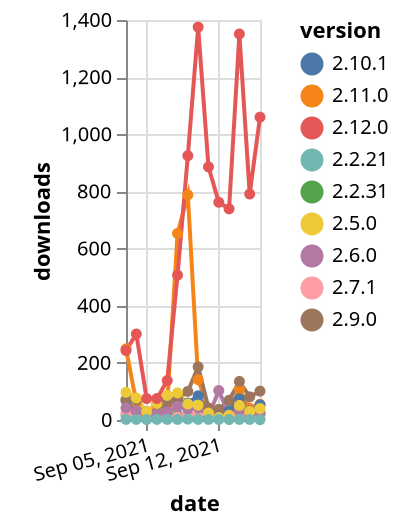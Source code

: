 {"$schema": "https://vega.github.io/schema/vega-lite/v5.json", "description": "A simple bar chart with embedded data.", "data": {"values": [{"date": "2021-09-03", "total": 25070, "delta": 249, "version": "2.11.0"}, {"date": "2021-09-04", "total": 25132, "delta": 62, "version": "2.11.0"}, {"date": "2021-09-05", "total": 25150, "delta": 18, "version": "2.11.0"}, {"date": "2021-09-06", "total": 25182, "delta": 32, "version": "2.11.0"}, {"date": "2021-09-07", "total": 25238, "delta": 56, "version": "2.11.0"}, {"date": "2021-09-08", "total": 25891, "delta": 653, "version": "2.11.0"}, {"date": "2021-09-09", "total": 26679, "delta": 788, "version": "2.11.0"}, {"date": "2021-09-10", "total": 26820, "delta": 141, "version": "2.11.0"}, {"date": "2021-09-11", "total": 26859, "delta": 39, "version": "2.11.0"}, {"date": "2021-09-12", "total": 26875, "delta": 16, "version": "2.11.0"}, {"date": "2021-09-13", "total": 26903, "delta": 28, "version": "2.11.0"}, {"date": "2021-09-14", "total": 27012, "delta": 109, "version": "2.11.0"}, {"date": "2021-09-15", "total": 27053, "delta": 41, "version": "2.11.0"}, {"date": "2021-09-16", "total": 27108, "delta": 55, "version": "2.11.0"}, {"date": "2021-09-03", "total": 58524, "delta": 68, "version": "2.10.1"}, {"date": "2021-09-04", "total": 58547, "delta": 23, "version": "2.10.1"}, {"date": "2021-09-05", "total": 58569, "delta": 22, "version": "2.10.1"}, {"date": "2021-09-06", "total": 58592, "delta": 23, "version": "2.10.1"}, {"date": "2021-09-07", "total": 58664, "delta": 72, "version": "2.10.1"}, {"date": "2021-09-08", "total": 58733, "delta": 69, "version": "2.10.1"}, {"date": "2021-09-09", "total": 58792, "delta": 59, "version": "2.10.1"}, {"date": "2021-09-10", "total": 58877, "delta": 85, "version": "2.10.1"}, {"date": "2021-09-11", "total": 58899, "delta": 22, "version": "2.10.1"}, {"date": "2021-09-12", "total": 58916, "delta": 17, "version": "2.10.1"}, {"date": "2021-09-13", "total": 58948, "delta": 32, "version": "2.10.1"}, {"date": "2021-09-14", "total": 59022, "delta": 74, "version": "2.10.1"}, {"date": "2021-09-15", "total": 59054, "delta": 32, "version": "2.10.1"}, {"date": "2021-09-16", "total": 59107, "delta": 53, "version": "2.10.1"}, {"date": "2021-09-03", "total": 44067, "delta": 17, "version": "2.2.31"}, {"date": "2021-09-04", "total": 44083, "delta": 16, "version": "2.2.31"}, {"date": "2021-09-05", "total": 44086, "delta": 3, "version": "2.2.31"}, {"date": "2021-09-06", "total": 44094, "delta": 8, "version": "2.2.31"}, {"date": "2021-09-07", "total": 44108, "delta": 14, "version": "2.2.31"}, {"date": "2021-09-08", "total": 44126, "delta": 18, "version": "2.2.31"}, {"date": "2021-09-09", "total": 44136, "delta": 10, "version": "2.2.31"}, {"date": "2021-09-10", "total": 44151, "delta": 15, "version": "2.2.31"}, {"date": "2021-09-11", "total": 44159, "delta": 8, "version": "2.2.31"}, {"date": "2021-09-12", "total": 44169, "delta": 10, "version": "2.2.31"}, {"date": "2021-09-13", "total": 44172, "delta": 3, "version": "2.2.31"}, {"date": "2021-09-14", "total": 44197, "delta": 25, "version": "2.2.31"}, {"date": "2021-09-15", "total": 44202, "delta": 5, "version": "2.2.31"}, {"date": "2021-09-16", "total": 44221, "delta": 19, "version": "2.2.31"}, {"date": "2021-09-03", "total": 123825, "delta": 72, "version": "2.9.0"}, {"date": "2021-09-04", "total": 123895, "delta": 70, "version": "2.9.0"}, {"date": "2021-09-05", "total": 123924, "delta": 29, "version": "2.9.0"}, {"date": "2021-09-06", "total": 123981, "delta": 57, "version": "2.9.0"}, {"date": "2021-09-07", "total": 124040, "delta": 59, "version": "2.9.0"}, {"date": "2021-09-08", "total": 124113, "delta": 73, "version": "2.9.0"}, {"date": "2021-09-09", "total": 124213, "delta": 100, "version": "2.9.0"}, {"date": "2021-09-10", "total": 124399, "delta": 186, "version": "2.9.0"}, {"date": "2021-09-11", "total": 124441, "delta": 42, "version": "2.9.0"}, {"date": "2021-09-12", "total": 124478, "delta": 37, "version": "2.9.0"}, {"date": "2021-09-13", "total": 124547, "delta": 69, "version": "2.9.0"}, {"date": "2021-09-14", "total": 124682, "delta": 135, "version": "2.9.0"}, {"date": "2021-09-15", "total": 124763, "delta": 81, "version": "2.9.0"}, {"date": "2021-09-16", "total": 124864, "delta": 101, "version": "2.9.0"}, {"date": "2021-09-03", "total": 87988, "delta": 24, "version": "2.7.1"}, {"date": "2021-09-04", "total": 88000, "delta": 12, "version": "2.7.1"}, {"date": "2021-09-05", "total": 88005, "delta": 5, "version": "2.7.1"}, {"date": "2021-09-06", "total": 88016, "delta": 11, "version": "2.7.1"}, {"date": "2021-09-07", "total": 88026, "delta": 10, "version": "2.7.1"}, {"date": "2021-09-08", "total": 88037, "delta": 11, "version": "2.7.1"}, {"date": "2021-09-09", "total": 88060, "delta": 23, "version": "2.7.1"}, {"date": "2021-09-10", "total": 88072, "delta": 12, "version": "2.7.1"}, {"date": "2021-09-11", "total": 88090, "delta": 18, "version": "2.7.1"}, {"date": "2021-09-12", "total": 88097, "delta": 7, "version": "2.7.1"}, {"date": "2021-09-13", "total": 88101, "delta": 4, "version": "2.7.1"}, {"date": "2021-09-14", "total": 88120, "delta": 19, "version": "2.7.1"}, {"date": "2021-09-15", "total": 88136, "delta": 16, "version": "2.7.1"}, {"date": "2021-09-16", "total": 88141, "delta": 5, "version": "2.7.1"}, {"date": "2021-09-03", "total": 117949, "delta": 42, "version": "2.6.0"}, {"date": "2021-09-04", "total": 117981, "delta": 32, "version": "2.6.0"}, {"date": "2021-09-05", "total": 117993, "delta": 12, "version": "2.6.0"}, {"date": "2021-09-06", "total": 118014, "delta": 21, "version": "2.6.0"}, {"date": "2021-09-07", "total": 118042, "delta": 28, "version": "2.6.0"}, {"date": "2021-09-08", "total": 118089, "delta": 47, "version": "2.6.0"}, {"date": "2021-09-09", "total": 118127, "delta": 38, "version": "2.6.0"}, {"date": "2021-09-10", "total": 118169, "delta": 42, "version": "2.6.0"}, {"date": "2021-09-11", "total": 118182, "delta": 13, "version": "2.6.0"}, {"date": "2021-09-12", "total": 118285, "delta": 103, "version": "2.6.0"}, {"date": "2021-09-13", "total": 118303, "delta": 18, "version": "2.6.0"}, {"date": "2021-09-14", "total": 118336, "delta": 33, "version": "2.6.0"}, {"date": "2021-09-15", "total": 118355, "delta": 19, "version": "2.6.0"}, {"date": "2021-09-16", "total": 118382, "delta": 27, "version": "2.6.0"}, {"date": "2021-09-03", "total": 80197, "delta": 97, "version": "2.5.0"}, {"date": "2021-09-04", "total": 80274, "delta": 77, "version": "2.5.0"}, {"date": "2021-09-05", "total": 80303, "delta": 29, "version": "2.5.0"}, {"date": "2021-09-06", "total": 80361, "delta": 58, "version": "2.5.0"}, {"date": "2021-09-07", "total": 80447, "delta": 86, "version": "2.5.0"}, {"date": "2021-09-08", "total": 80542, "delta": 95, "version": "2.5.0"}, {"date": "2021-09-09", "total": 80598, "delta": 56, "version": "2.5.0"}, {"date": "2021-09-10", "total": 80650, "delta": 52, "version": "2.5.0"}, {"date": "2021-09-11", "total": 80674, "delta": 24, "version": "2.5.0"}, {"date": "2021-09-12", "total": 80682, "delta": 8, "version": "2.5.0"}, {"date": "2021-09-13", "total": 80698, "delta": 16, "version": "2.5.0"}, {"date": "2021-09-14", "total": 80749, "delta": 51, "version": "2.5.0"}, {"date": "2021-09-15", "total": 80779, "delta": 30, "version": "2.5.0"}, {"date": "2021-09-16", "total": 80819, "delta": 40, "version": "2.5.0"}, {"date": "2021-09-03", "total": 2141, "delta": 2, "version": "2.2.21"}, {"date": "2021-09-04", "total": 2143, "delta": 2, "version": "2.2.21"}, {"date": "2021-09-05", "total": 2145, "delta": 2, "version": "2.2.21"}, {"date": "2021-09-06", "total": 2147, "delta": 2, "version": "2.2.21"}, {"date": "2021-09-07", "total": 2149, "delta": 2, "version": "2.2.21"}, {"date": "2021-09-08", "total": 2151, "delta": 2, "version": "2.2.21"}, {"date": "2021-09-09", "total": 2154, "delta": 3, "version": "2.2.21"}, {"date": "2021-09-10", "total": 2156, "delta": 2, "version": "2.2.21"}, {"date": "2021-09-11", "total": 2158, "delta": 2, "version": "2.2.21"}, {"date": "2021-09-12", "total": 2160, "delta": 2, "version": "2.2.21"}, {"date": "2021-09-13", "total": 2162, "delta": 2, "version": "2.2.21"}, {"date": "2021-09-14", "total": 2164, "delta": 2, "version": "2.2.21"}, {"date": "2021-09-15", "total": 2166, "delta": 2, "version": "2.2.21"}, {"date": "2021-09-16", "total": 2167, "delta": 1, "version": "2.2.21"}, {"date": "2021-09-03", "total": 6945, "delta": 243, "version": "2.12.0"}, {"date": "2021-09-04", "total": 7246, "delta": 301, "version": "2.12.0"}, {"date": "2021-09-05", "total": 7321, "delta": 75, "version": "2.12.0"}, {"date": "2021-09-06", "total": 7396, "delta": 75, "version": "2.12.0"}, {"date": "2021-09-07", "total": 7534, "delta": 138, "version": "2.12.0"}, {"date": "2021-09-08", "total": 8041, "delta": 507, "version": "2.12.0"}, {"date": "2021-09-09", "total": 8966, "delta": 925, "version": "2.12.0"}, {"date": "2021-09-10", "total": 10341, "delta": 1375, "version": "2.12.0"}, {"date": "2021-09-11", "total": 11227, "delta": 886, "version": "2.12.0"}, {"date": "2021-09-12", "total": 11989, "delta": 762, "version": "2.12.0"}, {"date": "2021-09-13", "total": 12728, "delta": 739, "version": "2.12.0"}, {"date": "2021-09-14", "total": 14079, "delta": 1351, "version": "2.12.0"}, {"date": "2021-09-15", "total": 14870, "delta": 791, "version": "2.12.0"}, {"date": "2021-09-16", "total": 15930, "delta": 1060, "version": "2.12.0"}]}, "width": "container", "mark": {"type": "line", "point": {"filled": true}}, "encoding": {"x": {"field": "date", "type": "temporal", "timeUnit": "yearmonthdate", "title": "date", "axis": {"labelAngle": -15}}, "y": {"field": "delta", "type": "quantitative", "title": "downloads"}, "color": {"field": "version", "type": "nominal"}, "tooltip": {"field": "delta"}}}